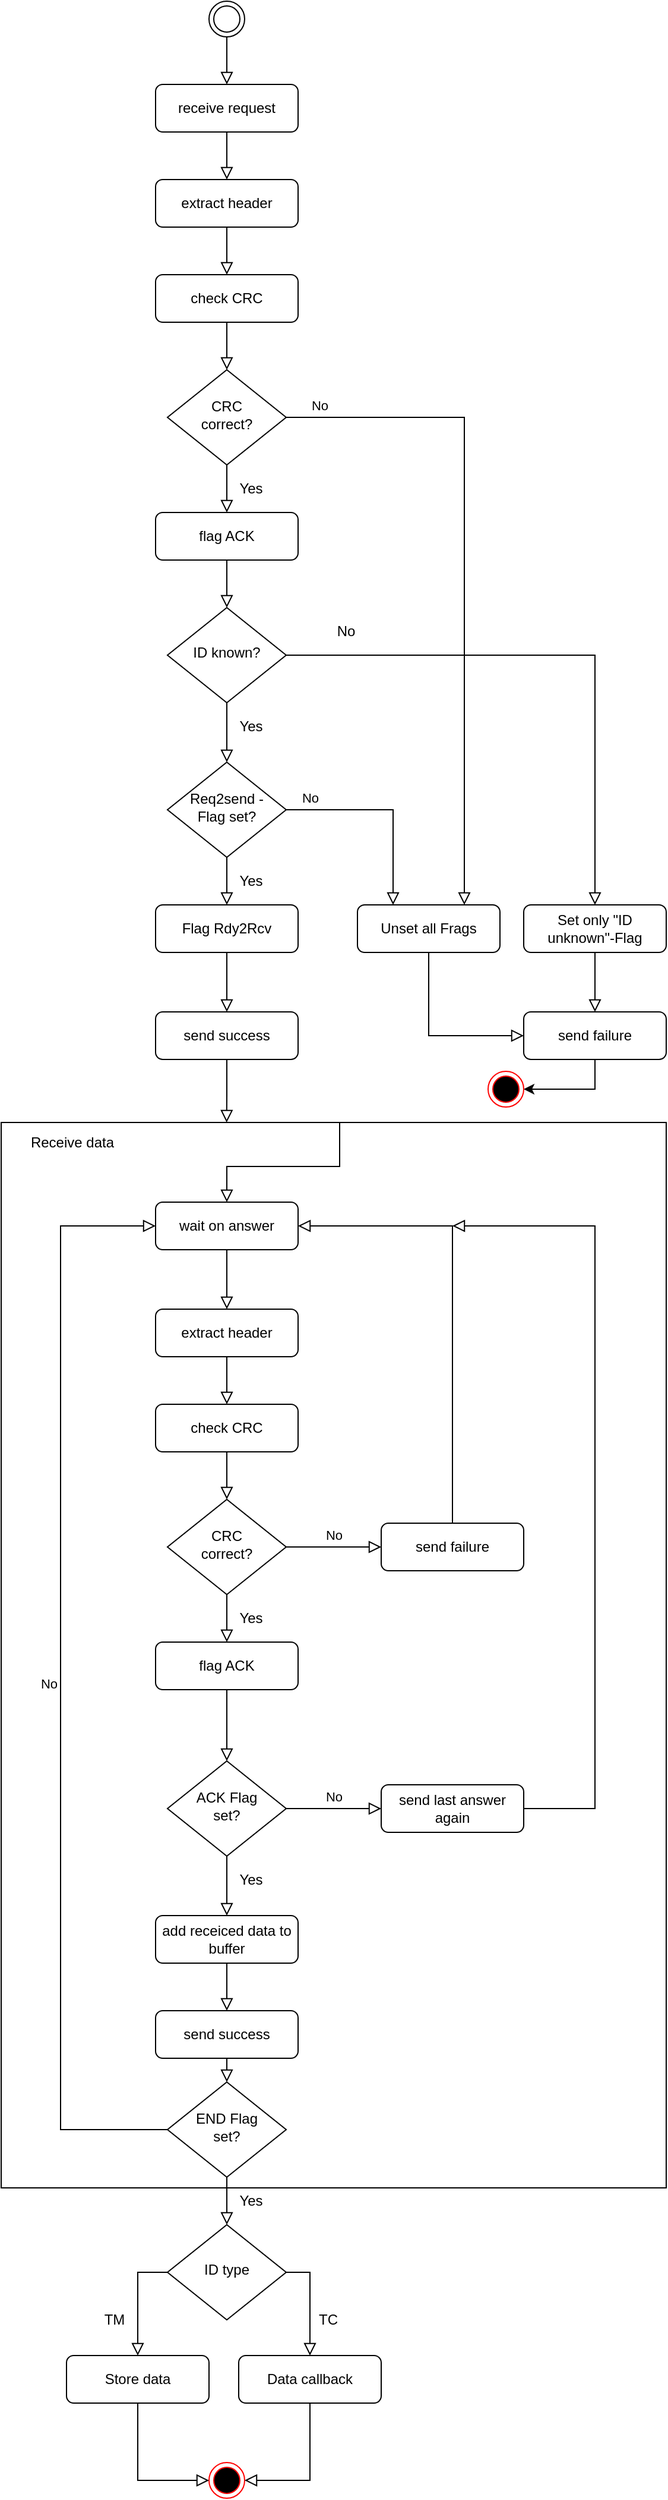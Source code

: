 <mxfile version="12.9.12" type="device"><diagram id="C5RBs43oDa-KdzZeNtuy" name="Page-1"><mxGraphModel dx="666" dy="1620" grid="1" gridSize="10" guides="1" tooltips="1" connect="1" arrows="1" fold="1" page="1" pageScale="1" pageWidth="827" pageHeight="1169" math="0" shadow="0"><root><mxCell id="WIyWlLk6GJQsqaUBKTNV-0"/><mxCell id="WIyWlLk6GJQsqaUBKTNV-1" parent="WIyWlLk6GJQsqaUBKTNV-0"/><mxCell id="WIyWlLk6GJQsqaUBKTNV-2" value="" style="rounded=0;html=1;jettySize=auto;orthogonalLoop=1;fontSize=11;endArrow=block;endFill=0;endSize=8;strokeWidth=1;shadow=0;labelBackgroundColor=none;edgeStyle=orthogonalEdgeStyle;entryX=0.5;entryY=0;entryDx=0;entryDy=0;entryPerimeter=0;" parent="WIyWlLk6GJQsqaUBKTNV-1" source="WIyWlLk6GJQsqaUBKTNV-3" target="x0lvqLqrBU_UgT-Oj1TX-1" edge="1"><mxGeometry relative="1" as="geometry"><mxPoint x="220" y="455" as="targetPoint"/></mxGeometry></mxCell><mxCell id="WIyWlLk6GJQsqaUBKTNV-3" value="receive request" style="rounded=1;whiteSpace=wrap;html=1;fontSize=12;glass=0;strokeWidth=1;shadow=0;" parent="WIyWlLk6GJQsqaUBKTNV-1" vertex="1"><mxGeometry x="160" y="-60" width="120" height="40" as="geometry"/></mxCell><mxCell id="x0lvqLqrBU_UgT-Oj1TX-0" value="" style="rounded=0;html=1;jettySize=auto;orthogonalLoop=1;fontSize=11;endArrow=block;endFill=0;endSize=8;strokeWidth=1;shadow=0;labelBackgroundColor=none;edgeStyle=orthogonalEdgeStyle;entryX=0.5;entryY=0;entryDx=0;entryDy=0;" parent="WIyWlLk6GJQsqaUBKTNV-1" source="x0lvqLqrBU_UgT-Oj1TX-1" target="x0lvqLqrBU_UgT-Oj1TX-3" edge="1"><mxGeometry relative="1" as="geometry"><mxPoint x="250" y="70" as="targetPoint"/></mxGeometry></mxCell><mxCell id="x0lvqLqrBU_UgT-Oj1TX-1" value="extract header" style="rounded=1;whiteSpace=wrap;html=1;fontSize=12;glass=0;strokeWidth=1;shadow=0;" parent="WIyWlLk6GJQsqaUBKTNV-1" vertex="1"><mxGeometry x="160" y="20" width="120" height="40" as="geometry"/></mxCell><mxCell id="x0lvqLqrBU_UgT-Oj1TX-2" value="" style="rounded=0;html=1;jettySize=auto;orthogonalLoop=1;fontSize=11;endArrow=block;endFill=0;endSize=8;strokeWidth=1;shadow=0;labelBackgroundColor=none;edgeStyle=orthogonalEdgeStyle;" parent="WIyWlLk6GJQsqaUBKTNV-1" source="x0lvqLqrBU_UgT-Oj1TX-3" target="x0lvqLqrBU_UgT-Oj1TX-7" edge="1"><mxGeometry relative="1" as="geometry"><mxPoint x="220" y="230" as="targetPoint"/></mxGeometry></mxCell><mxCell id="x0lvqLqrBU_UgT-Oj1TX-3" value="check CRC" style="rounded=1;whiteSpace=wrap;html=1;fontSize=12;glass=0;strokeWidth=1;shadow=0;" parent="WIyWlLk6GJQsqaUBKTNV-1" vertex="1"><mxGeometry x="160" y="100" width="120" height="40" as="geometry"/></mxCell><mxCell id="x0lvqLqrBU_UgT-Oj1TX-6" value="No" style="edgeStyle=orthogonalEdgeStyle;rounded=0;html=1;jettySize=auto;orthogonalLoop=1;fontSize=11;endArrow=block;endFill=0;endSize=8;strokeWidth=1;shadow=0;labelBackgroundColor=none;exitX=1;exitY=0.5;exitDx=0;exitDy=0;" parent="WIyWlLk6GJQsqaUBKTNV-1" source="x0lvqLqrBU_UgT-Oj1TX-7" target="x0lvqLqrBU_UgT-Oj1TX-8" edge="1"><mxGeometry x="-0.9" y="10" relative="1" as="geometry"><mxPoint as="offset"/><Array as="points"><mxPoint x="420" y="220"/></Array></mxGeometry></mxCell><mxCell id="x0lvqLqrBU_UgT-Oj1TX-7" value="CRC &lt;br&gt;correct?" style="rhombus;whiteSpace=wrap;html=1;shadow=0;fontFamily=Helvetica;fontSize=12;align=center;strokeWidth=1;spacing=6;spacingTop=-4;" parent="WIyWlLk6GJQsqaUBKTNV-1" vertex="1"><mxGeometry x="170" y="180" width="100" height="80" as="geometry"/></mxCell><mxCell id="x0lvqLqrBU_UgT-Oj1TX-8" value="Unset all Frags" style="rounded=1;whiteSpace=wrap;html=1;fontSize=12;glass=0;strokeWidth=1;shadow=0;" parent="WIyWlLk6GJQsqaUBKTNV-1" vertex="1"><mxGeometry x="330" y="630" width="120" height="40" as="geometry"/></mxCell><mxCell id="x0lvqLqrBU_UgT-Oj1TX-10" value="" style="rounded=0;html=1;jettySize=auto;orthogonalLoop=1;fontSize=11;endArrow=block;endFill=0;endSize=8;strokeWidth=1;shadow=0;labelBackgroundColor=none;edgeStyle=orthogonalEdgeStyle;exitX=0.5;exitY=1;exitDx=0;exitDy=0;entryX=0.5;entryY=0;entryDx=0;entryDy=0;" parent="WIyWlLk6GJQsqaUBKTNV-1" source="x0lvqLqrBU_UgT-Oj1TX-7" target="x0lvqLqrBU_UgT-Oj1TX-14" edge="1"><mxGeometry relative="1" as="geometry"><mxPoint x="220" y="390" as="targetPoint"/><mxPoint x="219.5" y="340" as="sourcePoint"/></mxGeometry></mxCell><mxCell id="x0lvqLqrBU_UgT-Oj1TX-14" value="flag ACK" style="rounded=1;whiteSpace=wrap;html=1;fontSize=12;glass=0;strokeWidth=1;shadow=0;" parent="WIyWlLk6GJQsqaUBKTNV-1" vertex="1"><mxGeometry x="160" y="300" width="120" height="40" as="geometry"/></mxCell><mxCell id="x0lvqLqrBU_UgT-Oj1TX-15" value="Yes" style="text;html=1;align=center;verticalAlign=middle;resizable=0;points=[];autosize=1;" parent="WIyWlLk6GJQsqaUBKTNV-1" vertex="1"><mxGeometry x="220" y="270" width="40" height="20" as="geometry"/></mxCell><mxCell id="x0lvqLqrBU_UgT-Oj1TX-20" value="No" style="edgeStyle=orthogonalEdgeStyle;rounded=0;html=1;jettySize=auto;orthogonalLoop=1;fontSize=11;endArrow=block;endFill=0;endSize=8;strokeWidth=1;shadow=0;labelBackgroundColor=none;entryX=0.25;entryY=0;entryDx=0;entryDy=0;" parent="WIyWlLk6GJQsqaUBKTNV-1" source="x0lvqLqrBU_UgT-Oj1TX-21" target="x0lvqLqrBU_UgT-Oj1TX-8" edge="1"><mxGeometry x="-0.765" y="10" relative="1" as="geometry"><mxPoint as="offset"/><mxPoint x="320" y="550" as="targetPoint"/></mxGeometry></mxCell><mxCell id="x0lvqLqrBU_UgT-Oj1TX-21" value="Req2send -&lt;br&gt;Flag set?" style="rhombus;whiteSpace=wrap;html=1;shadow=0;fontFamily=Helvetica;fontSize=12;align=center;strokeWidth=1;spacing=6;spacingTop=-4;" parent="WIyWlLk6GJQsqaUBKTNV-1" vertex="1"><mxGeometry x="170" y="510" width="100" height="80" as="geometry"/></mxCell><mxCell id="x0lvqLqrBU_UgT-Oj1TX-23" value="" style="rounded=0;html=1;jettySize=auto;orthogonalLoop=1;fontSize=11;endArrow=block;endFill=0;endSize=8;strokeWidth=1;shadow=0;labelBackgroundColor=none;edgeStyle=orthogonalEdgeStyle;exitX=0.5;exitY=1;exitDx=0;exitDy=0;entryX=0.5;entryY=0;entryDx=0;entryDy=0;" parent="WIyWlLk6GJQsqaUBKTNV-1" source="x0lvqLqrBU_UgT-Oj1TX-21" target="x0lvqLqrBU_UgT-Oj1TX-26" edge="1"><mxGeometry relative="1" as="geometry"><mxPoint x="220" y="660" as="targetPoint"/><mxPoint x="219.5" y="690" as="sourcePoint"/></mxGeometry></mxCell><mxCell id="x0lvqLqrBU_UgT-Oj1TX-24" value="Yes" style="text;html=1;align=center;verticalAlign=middle;resizable=0;points=[];autosize=1;" parent="WIyWlLk6GJQsqaUBKTNV-1" vertex="1"><mxGeometry x="220" y="600" width="40" height="20" as="geometry"/></mxCell><mxCell id="x0lvqLqrBU_UgT-Oj1TX-26" value="Flag Rdy2Rcv" style="rounded=1;whiteSpace=wrap;html=1;fontSize=12;glass=0;strokeWidth=1;shadow=0;" parent="WIyWlLk6GJQsqaUBKTNV-1" vertex="1"><mxGeometry x="160" y="630" width="120" height="40" as="geometry"/></mxCell><mxCell id="x0lvqLqrBU_UgT-Oj1TX-43" value="" style="rounded=0;html=1;jettySize=auto;orthogonalLoop=1;fontSize=11;endArrow=block;endFill=0;endSize=8;strokeWidth=1;shadow=0;labelBackgroundColor=none;edgeStyle=orthogonalEdgeStyle;exitX=0.5;exitY=1;exitDx=0;exitDy=0;entryX=0;entryY=0.5;entryDx=0;entryDy=0;" parent="WIyWlLk6GJQsqaUBKTNV-1" source="x0lvqLqrBU_UgT-Oj1TX-8" target="x0lvqLqrBU_UgT-Oj1TX-44" edge="1"><mxGeometry relative="1" as="geometry"><mxPoint x="390" y="710" as="targetPoint"/><mxPoint x="250" y="500" as="sourcePoint"/><Array as="points"><mxPoint x="390" y="710"/><mxPoint x="390" y="710"/></Array></mxGeometry></mxCell><mxCell id="x0lvqLqrBU_UgT-Oj1TX-52" value="" style="edgeStyle=orthogonalEdgeStyle;rounded=0;orthogonalLoop=1;jettySize=auto;html=1;entryX=0;entryY=0.5;entryDx=0;entryDy=0;" parent="WIyWlLk6GJQsqaUBKTNV-1" source="x0lvqLqrBU_UgT-Oj1TX-44" target="x0lvqLqrBU_UgT-Oj1TX-102" edge="1"><mxGeometry relative="1" as="geometry"><mxPoint x="630" y="740" as="targetPoint"/></mxGeometry></mxCell><mxCell id="x0lvqLqrBU_UgT-Oj1TX-44" value="send failure" style="rounded=1;whiteSpace=wrap;html=1;fontSize=12;glass=0;strokeWidth=1;shadow=0;" parent="WIyWlLk6GJQsqaUBKTNV-1" vertex="1"><mxGeometry x="470" y="720" width="120" height="40" as="geometry"/></mxCell><mxCell id="x0lvqLqrBU_UgT-Oj1TX-45" value="send success" style="rounded=1;whiteSpace=wrap;html=1;fontSize=12;glass=0;strokeWidth=1;shadow=0;" parent="WIyWlLk6GJQsqaUBKTNV-1" vertex="1"><mxGeometry x="160" y="720" width="120" height="40" as="geometry"/></mxCell><mxCell id="x0lvqLqrBU_UgT-Oj1TX-46" value="" style="rounded=0;html=1;jettySize=auto;orthogonalLoop=1;fontSize=11;endArrow=block;endFill=0;endSize=8;strokeWidth=1;shadow=0;labelBackgroundColor=none;edgeStyle=orthogonalEdgeStyle;exitX=0.5;exitY=1;exitDx=0;exitDy=0;entryX=0.5;entryY=0;entryDx=0;entryDy=0;" parent="WIyWlLk6GJQsqaUBKTNV-1" source="x0lvqLqrBU_UgT-Oj1TX-26" target="x0lvqLqrBU_UgT-Oj1TX-45" edge="1"><mxGeometry relative="1" as="geometry"><mxPoint x="400" y="730" as="targetPoint"/><mxPoint x="400" y="680" as="sourcePoint"/></mxGeometry></mxCell><mxCell id="x0lvqLqrBU_UgT-Oj1TX-49" value="wait on answer" style="rounded=1;whiteSpace=wrap;html=1;fontSize=12;glass=0;strokeWidth=1;shadow=0;" parent="WIyWlLk6GJQsqaUBKTNV-1" vertex="1"><mxGeometry x="160" y="880" width="120" height="40" as="geometry"/></mxCell><mxCell id="x0lvqLqrBU_UgT-Oj1TX-50" value="" style="rounded=0;html=1;jettySize=auto;orthogonalLoop=1;fontSize=11;endArrow=block;endFill=0;endSize=8;strokeWidth=1;shadow=0;labelBackgroundColor=none;edgeStyle=orthogonalEdgeStyle;exitX=0.5;exitY=1;exitDx=0;exitDy=0;entryX=0.339;entryY=0;entryDx=0;entryDy=0;entryPerimeter=0;" parent="WIyWlLk6GJQsqaUBKTNV-1" source="x0lvqLqrBU_UgT-Oj1TX-45" target="x0lvqLqrBU_UgT-Oj1TX-92" edge="1"><mxGeometry relative="1" as="geometry"><mxPoint x="220" y="850" as="targetPoint"/><mxPoint x="400" y="680" as="sourcePoint"/><Array as="points"><mxPoint x="220" y="790"/></Array></mxGeometry></mxCell><mxCell id="x0lvqLqrBU_UgT-Oj1TX-54" value="" style="rounded=0;html=1;jettySize=auto;orthogonalLoop=1;fontSize=11;endArrow=block;endFill=0;endSize=8;strokeWidth=1;shadow=0;labelBackgroundColor=none;edgeStyle=orthogonalEdgeStyle;entryX=0.5;entryY=0;entryDx=0;entryDy=0;" parent="WIyWlLk6GJQsqaUBKTNV-1" source="x0lvqLqrBU_UgT-Oj1TX-55" target="x0lvqLqrBU_UgT-Oj1TX-57" edge="1"><mxGeometry relative="1" as="geometry"><mxPoint x="250" y="1020" as="targetPoint"/></mxGeometry></mxCell><mxCell id="x0lvqLqrBU_UgT-Oj1TX-55" value="extract header" style="rounded=1;whiteSpace=wrap;html=1;fontSize=12;glass=0;strokeWidth=1;shadow=0;" parent="WIyWlLk6GJQsqaUBKTNV-1" vertex="1"><mxGeometry x="160" y="970" width="120" height="40" as="geometry"/></mxCell><mxCell id="x0lvqLqrBU_UgT-Oj1TX-56" value="" style="rounded=0;html=1;jettySize=auto;orthogonalLoop=1;fontSize=11;endArrow=block;endFill=0;endSize=8;strokeWidth=1;shadow=0;labelBackgroundColor=none;edgeStyle=orthogonalEdgeStyle;" parent="WIyWlLk6GJQsqaUBKTNV-1" source="x0lvqLqrBU_UgT-Oj1TX-57" target="x0lvqLqrBU_UgT-Oj1TX-58" edge="1"><mxGeometry relative="1" as="geometry"><mxPoint x="220" y="1180" as="targetPoint"/></mxGeometry></mxCell><mxCell id="x0lvqLqrBU_UgT-Oj1TX-57" value="check CRC" style="rounded=1;whiteSpace=wrap;html=1;fontSize=12;glass=0;strokeWidth=1;shadow=0;" parent="WIyWlLk6GJQsqaUBKTNV-1" vertex="1"><mxGeometry x="160" y="1050" width="120" height="40" as="geometry"/></mxCell><mxCell id="x0lvqLqrBU_UgT-Oj1TX-58" value="CRC &lt;br&gt;correct?" style="rhombus;whiteSpace=wrap;html=1;shadow=0;fontFamily=Helvetica;fontSize=12;align=center;strokeWidth=1;spacing=6;spacingTop=-4;" parent="WIyWlLk6GJQsqaUBKTNV-1" vertex="1"><mxGeometry x="170" y="1130" width="100" height="80" as="geometry"/></mxCell><mxCell id="x0lvqLqrBU_UgT-Oj1TX-59" value="" style="rounded=0;html=1;jettySize=auto;orthogonalLoop=1;fontSize=11;endArrow=block;endFill=0;endSize=8;strokeWidth=1;shadow=0;labelBackgroundColor=none;edgeStyle=orthogonalEdgeStyle;exitX=0.5;exitY=1;exitDx=0;exitDy=0;entryX=0.5;entryY=0;entryDx=0;entryDy=0;" parent="WIyWlLk6GJQsqaUBKTNV-1" source="x0lvqLqrBU_UgT-Oj1TX-58" target="x0lvqLqrBU_UgT-Oj1TX-61" edge="1"><mxGeometry relative="1" as="geometry"><mxPoint x="220" y="1340" as="targetPoint"/><mxPoint x="219.5" y="1290" as="sourcePoint"/></mxGeometry></mxCell><mxCell id="x0lvqLqrBU_UgT-Oj1TX-60" value="" style="rounded=0;html=1;jettySize=auto;orthogonalLoop=1;fontSize=11;endArrow=block;endFill=0;endSize=8;strokeWidth=1;shadow=0;labelBackgroundColor=none;edgeStyle=orthogonalEdgeStyle;entryX=0.5;entryY=0;entryDx=0;entryDy=0;" parent="WIyWlLk6GJQsqaUBKTNV-1" source="x0lvqLqrBU_UgT-Oj1TX-61" target="x0lvqLqrBU_UgT-Oj1TX-67" edge="1"><mxGeometry relative="1" as="geometry"><mxPoint x="220" y="1340" as="targetPoint"/></mxGeometry></mxCell><mxCell id="x0lvqLqrBU_UgT-Oj1TX-61" value="flag ACK" style="rounded=1;whiteSpace=wrap;html=1;fontSize=12;glass=0;strokeWidth=1;shadow=0;" parent="WIyWlLk6GJQsqaUBKTNV-1" vertex="1"><mxGeometry x="160" y="1250" width="120" height="40" as="geometry"/></mxCell><mxCell id="x0lvqLqrBU_UgT-Oj1TX-62" value="Yes" style="text;html=1;align=center;verticalAlign=middle;resizable=0;points=[];autosize=1;" parent="WIyWlLk6GJQsqaUBKTNV-1" vertex="1"><mxGeometry x="220" y="1220" width="40" height="20" as="geometry"/></mxCell><mxCell id="x0lvqLqrBU_UgT-Oj1TX-63" value="" style="rounded=0;html=1;jettySize=auto;orthogonalLoop=1;fontSize=11;endArrow=block;endFill=0;endSize=8;strokeWidth=1;shadow=0;labelBackgroundColor=none;edgeStyle=orthogonalEdgeStyle;exitX=0.5;exitY=1;exitDx=0;exitDy=0;entryX=0.5;entryY=0;entryDx=0;entryDy=0;" parent="WIyWlLk6GJQsqaUBKTNV-1" source="x0lvqLqrBU_UgT-Oj1TX-49" target="x0lvqLqrBU_UgT-Oj1TX-55" edge="1"><mxGeometry relative="1" as="geometry"><mxPoint x="230" y="890" as="targetPoint"/><mxPoint x="230" y="840" as="sourcePoint"/></mxGeometry></mxCell><mxCell id="x0lvqLqrBU_UgT-Oj1TX-66" value="No" style="edgeStyle=orthogonalEdgeStyle;rounded=0;html=1;jettySize=auto;orthogonalLoop=1;fontSize=11;endArrow=block;endFill=0;endSize=8;strokeWidth=1;shadow=0;labelBackgroundColor=none;entryX=0;entryY=0.5;entryDx=0;entryDy=0;" parent="WIyWlLk6GJQsqaUBKTNV-1" source="x0lvqLqrBU_UgT-Oj1TX-67" target="x0lvqLqrBU_UgT-Oj1TX-71" edge="1"><mxGeometry y="10" relative="1" as="geometry"><mxPoint as="offset"/><mxPoint x="360" y="1470" as="targetPoint"/></mxGeometry></mxCell><mxCell id="x0lvqLqrBU_UgT-Oj1TX-67" value="ACK Flag &lt;br&gt;set?" style="rhombus;whiteSpace=wrap;html=1;shadow=0;fontFamily=Helvetica;fontSize=12;align=center;strokeWidth=1;spacing=6;spacingTop=-4;" parent="WIyWlLk6GJQsqaUBKTNV-1" vertex="1"><mxGeometry x="170" y="1350" width="100" height="80" as="geometry"/></mxCell><mxCell id="x0lvqLqrBU_UgT-Oj1TX-68" value="" style="rounded=0;html=1;jettySize=auto;orthogonalLoop=1;fontSize=11;endArrow=block;endFill=0;endSize=8;strokeWidth=1;shadow=0;labelBackgroundColor=none;edgeStyle=orthogonalEdgeStyle;exitX=0.5;exitY=1;exitDx=0;exitDy=0;entryX=0.5;entryY=0;entryDx=0;entryDy=0;" parent="WIyWlLk6GJQsqaUBKTNV-1" source="x0lvqLqrBU_UgT-Oj1TX-67" target="x0lvqLqrBU_UgT-Oj1TX-70" edge="1"><mxGeometry relative="1" as="geometry"><mxPoint x="220" y="1470" as="targetPoint"/><mxPoint x="219.5" y="1530" as="sourcePoint"/></mxGeometry></mxCell><mxCell id="x0lvqLqrBU_UgT-Oj1TX-69" value="Yes" style="text;html=1;align=center;verticalAlign=middle;resizable=0;points=[];autosize=1;" parent="WIyWlLk6GJQsqaUBKTNV-1" vertex="1"><mxGeometry x="220" y="1440" width="40" height="20" as="geometry"/></mxCell><mxCell id="x0lvqLqrBU_UgT-Oj1TX-70" value="add receiced data to buffer" style="rounded=1;whiteSpace=wrap;html=1;fontSize=12;glass=0;strokeWidth=1;shadow=0;" parent="WIyWlLk6GJQsqaUBKTNV-1" vertex="1"><mxGeometry x="160" y="1480" width="120" height="40" as="geometry"/></mxCell><mxCell id="x0lvqLqrBU_UgT-Oj1TX-71" value="send last answer again" style="rounded=1;whiteSpace=wrap;html=1;fontSize=12;glass=0;strokeWidth=1;shadow=0;" parent="WIyWlLk6GJQsqaUBKTNV-1" vertex="1"><mxGeometry x="350" y="1370" width="120" height="40" as="geometry"/></mxCell><mxCell id="x0lvqLqrBU_UgT-Oj1TX-72" value="" style="rounded=0;html=1;jettySize=auto;orthogonalLoop=1;fontSize=11;endArrow=block;endFill=0;endSize=8;strokeWidth=1;shadow=0;labelBackgroundColor=none;edgeStyle=orthogonalEdgeStyle;exitX=1;exitY=0.5;exitDx=0;exitDy=0;" parent="WIyWlLk6GJQsqaUBKTNV-1" source="x0lvqLqrBU_UgT-Oj1TX-71" edge="1"><mxGeometry relative="1" as="geometry"><mxPoint x="410" y="900" as="targetPoint"/><mxPoint x="230" y="1100" as="sourcePoint"/><Array as="points"><mxPoint x="530" y="1390"/><mxPoint x="530" y="900"/></Array></mxGeometry></mxCell><mxCell id="x0lvqLqrBU_UgT-Oj1TX-74" value="END Flag &lt;br&gt;set?" style="rhombus;whiteSpace=wrap;html=1;shadow=0;fontFamily=Helvetica;fontSize=12;align=center;strokeWidth=1;spacing=6;spacingTop=-4;" parent="WIyWlLk6GJQsqaUBKTNV-1" vertex="1"><mxGeometry x="170" y="1620" width="100" height="80" as="geometry"/></mxCell><mxCell id="x0lvqLqrBU_UgT-Oj1TX-79" value="No" style="edgeStyle=orthogonalEdgeStyle;rounded=0;html=1;jettySize=auto;orthogonalLoop=1;fontSize=11;endArrow=block;endFill=0;endSize=8;strokeWidth=1;shadow=0;labelBackgroundColor=none;exitX=0;exitY=0.5;exitDx=0;exitDy=0;entryX=0;entryY=0.5;entryDx=0;entryDy=0;" parent="WIyWlLk6GJQsqaUBKTNV-1" source="x0lvqLqrBU_UgT-Oj1TX-74" target="x0lvqLqrBU_UgT-Oj1TX-49" edge="1"><mxGeometry y="10" relative="1" as="geometry"><mxPoint as="offset"/><mxPoint x="80" y="900" as="targetPoint"/><mxPoint x="80" y="1599.5" as="sourcePoint"/><Array as="points"><mxPoint x="80" y="1660"/><mxPoint x="80" y="900"/></Array></mxGeometry></mxCell><mxCell id="x0lvqLqrBU_UgT-Oj1TX-80" value="No" style="edgeStyle=orthogonalEdgeStyle;rounded=0;html=1;jettySize=auto;orthogonalLoop=1;fontSize=11;endArrow=block;endFill=0;endSize=8;strokeWidth=1;shadow=0;labelBackgroundColor=none;exitX=1;exitY=0.5;exitDx=0;exitDy=0;entryX=0;entryY=0.5;entryDx=0;entryDy=0;" parent="WIyWlLk6GJQsqaUBKTNV-1" source="x0lvqLqrBU_UgT-Oj1TX-58" target="x0lvqLqrBU_UgT-Oj1TX-81" edge="1"><mxGeometry y="10" relative="1" as="geometry"><mxPoint as="offset"/><mxPoint x="340" y="1070" as="targetPoint"/><mxPoint x="280" y="1400" as="sourcePoint"/></mxGeometry></mxCell><mxCell id="x0lvqLqrBU_UgT-Oj1TX-81" value="send failure" style="rounded=1;whiteSpace=wrap;html=1;fontSize=12;glass=0;strokeWidth=1;shadow=0;" parent="WIyWlLk6GJQsqaUBKTNV-1" vertex="1"><mxGeometry x="350" y="1150" width="120" height="40" as="geometry"/></mxCell><mxCell id="x0lvqLqrBU_UgT-Oj1TX-82" value="" style="rounded=0;html=1;jettySize=auto;orthogonalLoop=1;fontSize=11;endArrow=block;endFill=0;endSize=8;strokeWidth=1;shadow=0;labelBackgroundColor=none;edgeStyle=orthogonalEdgeStyle;exitX=0.5;exitY=0;exitDx=0;exitDy=0;entryX=1;entryY=0.5;entryDx=0;entryDy=0;" parent="WIyWlLk6GJQsqaUBKTNV-1" source="x0lvqLqrBU_UgT-Oj1TX-81" target="x0lvqLqrBU_UgT-Oj1TX-49" edge="1"><mxGeometry relative="1" as="geometry"><mxPoint x="400" y="800" as="targetPoint"/><mxPoint x="400" y="750" as="sourcePoint"/></mxGeometry></mxCell><mxCell id="x0lvqLqrBU_UgT-Oj1TX-84" value="send success" style="rounded=1;whiteSpace=wrap;html=1;fontSize=12;glass=0;strokeWidth=1;shadow=0;" parent="WIyWlLk6GJQsqaUBKTNV-1" vertex="1"><mxGeometry x="160" y="1560" width="120" height="40" as="geometry"/></mxCell><mxCell id="x0lvqLqrBU_UgT-Oj1TX-85" value="" style="rounded=0;html=1;jettySize=auto;orthogonalLoop=1;fontSize=11;endArrow=block;endFill=0;endSize=8;strokeWidth=1;shadow=0;labelBackgroundColor=none;edgeStyle=orthogonalEdgeStyle;entryX=0.5;entryY=0;entryDx=0;entryDy=0;exitX=0.5;exitY=1;exitDx=0;exitDy=0;" parent="WIyWlLk6GJQsqaUBKTNV-1" source="x0lvqLqrBU_UgT-Oj1TX-70" target="x0lvqLqrBU_UgT-Oj1TX-84" edge="1"><mxGeometry relative="1" as="geometry"><mxPoint x="230" y="1360" as="targetPoint"/><mxPoint x="230" y="1300" as="sourcePoint"/></mxGeometry></mxCell><mxCell id="x0lvqLqrBU_UgT-Oj1TX-86" value="" style="rounded=0;html=1;jettySize=auto;orthogonalLoop=1;fontSize=11;endArrow=block;endFill=0;endSize=8;strokeWidth=1;shadow=0;labelBackgroundColor=none;edgeStyle=orthogonalEdgeStyle;entryX=0.5;entryY=0;entryDx=0;entryDy=0;exitX=0.5;exitY=1;exitDx=0;exitDy=0;" parent="WIyWlLk6GJQsqaUBKTNV-1" source="x0lvqLqrBU_UgT-Oj1TX-84" target="x0lvqLqrBU_UgT-Oj1TX-74" edge="1"><mxGeometry relative="1" as="geometry"><mxPoint x="230" y="1570" as="targetPoint"/><mxPoint x="230" y="1530" as="sourcePoint"/></mxGeometry></mxCell><mxCell id="x0lvqLqrBU_UgT-Oj1TX-90" value="Yes" style="text;html=1;align=center;verticalAlign=middle;resizable=0;points=[];autosize=1;" parent="WIyWlLk6GJQsqaUBKTNV-1" vertex="1"><mxGeometry x="220" y="1710" width="40" height="20" as="geometry"/></mxCell><mxCell id="x0lvqLqrBU_UgT-Oj1TX-92" value="" style="rounded=0;whiteSpace=wrap;html=1;fillColor=none;" parent="WIyWlLk6GJQsqaUBKTNV-1" vertex="1"><mxGeometry x="30" y="813" width="560" height="896" as="geometry"/></mxCell><mxCell id="x0lvqLqrBU_UgT-Oj1TX-96" value="" style="rounded=0;html=1;jettySize=auto;orthogonalLoop=1;fontSize=11;endArrow=block;endFill=0;endSize=8;strokeWidth=1;shadow=0;labelBackgroundColor=none;edgeStyle=orthogonalEdgeStyle;exitX=0.5;exitY=0;exitDx=0;exitDy=0;" parent="WIyWlLk6GJQsqaUBKTNV-1" source="x0lvqLqrBU_UgT-Oj1TX-92" edge="1"><mxGeometry relative="1" as="geometry"><mxPoint x="220" y="880" as="targetPoint"/><mxPoint x="269" y="830" as="sourcePoint"/><Array as="points"><mxPoint x="315" y="850"/><mxPoint x="220" y="850"/></Array></mxGeometry></mxCell><mxCell id="x0lvqLqrBU_UgT-Oj1TX-97" value="Receive data" style="text;html=1;strokeColor=none;fillColor=none;align=center;verticalAlign=middle;whiteSpace=wrap;rounded=0;" parent="WIyWlLk6GJQsqaUBKTNV-1" vertex="1"><mxGeometry x="40" y="820" width="100" height="20" as="geometry"/></mxCell><mxCell id="x0lvqLqrBU_UgT-Oj1TX-101" value="" style="ellipse;html=1;shape=endState;fillColor=#000000;strokeColor=#ff0000;" parent="WIyWlLk6GJQsqaUBKTNV-1" vertex="1"><mxGeometry x="205" y="1940" width="30" height="30" as="geometry"/></mxCell><mxCell id="x0lvqLqrBU_UgT-Oj1TX-102" value="" style="ellipse;html=1;shape=endState;fillColor=#000000;strokeColor=#ff0000;rotation=-180;" parent="WIyWlLk6GJQsqaUBKTNV-1" vertex="1"><mxGeometry x="440" y="770" width="30" height="30" as="geometry"/></mxCell><mxCell id="x0lvqLqrBU_UgT-Oj1TX-105" value="" style="ellipse;shape=doubleEllipse;html=1;dashed=0;whitespace=wrap;aspect=fixed;fillColor=none;" parent="WIyWlLk6GJQsqaUBKTNV-1" vertex="1"><mxGeometry x="205" y="-130" width="30" height="30" as="geometry"/></mxCell><mxCell id="x0lvqLqrBU_UgT-Oj1TX-106" value="" style="rounded=0;html=1;jettySize=auto;orthogonalLoop=1;fontSize=11;endArrow=block;endFill=0;endSize=8;strokeWidth=1;shadow=0;labelBackgroundColor=none;edgeStyle=orthogonalEdgeStyle;exitX=0.5;exitY=1;exitDx=0;exitDy=0;" parent="WIyWlLk6GJQsqaUBKTNV-1" source="x0lvqLqrBU_UgT-Oj1TX-105" edge="1"><mxGeometry relative="1" as="geometry"><mxPoint x="220" y="-60" as="targetPoint"/><mxPoint x="230" y="70" as="sourcePoint"/></mxGeometry></mxCell><mxCell id="x0lvqLqrBU_UgT-Oj1TX-108" value="" style="rounded=0;html=1;jettySize=auto;orthogonalLoop=1;fontSize=11;endArrow=block;endFill=0;endSize=8;strokeWidth=1;shadow=0;labelBackgroundColor=none;edgeStyle=orthogonalEdgeStyle;entryX=0.5;entryY=0;entryDx=0;entryDy=0;exitX=0.5;exitY=1;exitDx=0;exitDy=0;" parent="WIyWlLk6GJQsqaUBKTNV-1" source="x0lvqLqrBU_UgT-Oj1TX-74" target="x0lvqLqrBU_UgT-Oj1TX-109" edge="1"><mxGeometry relative="1" as="geometry"><mxPoint x="150" y="1794" as="targetPoint"/><mxPoint x="150" y="1754" as="sourcePoint"/></mxGeometry></mxCell><mxCell id="x0lvqLqrBU_UgT-Oj1TX-109" value="ID type" style="rhombus;whiteSpace=wrap;html=1;shadow=0;fontFamily=Helvetica;fontSize=12;align=center;strokeWidth=1;spacing=6;spacingTop=-4;" parent="WIyWlLk6GJQsqaUBKTNV-1" vertex="1"><mxGeometry x="170" y="1740" width="100" height="80" as="geometry"/></mxCell><mxCell id="x0lvqLqrBU_UgT-Oj1TX-110" value="" style="rounded=0;html=1;jettySize=auto;orthogonalLoop=1;fontSize=11;endArrow=block;endFill=0;endSize=8;strokeWidth=1;shadow=0;labelBackgroundColor=none;edgeStyle=orthogonalEdgeStyle;exitX=1;exitY=0.5;exitDx=0;exitDy=0;entryX=0.5;entryY=0;entryDx=0;entryDy=0;" parent="WIyWlLk6GJQsqaUBKTNV-1" source="x0lvqLqrBU_UgT-Oj1TX-109" target="x0lvqLqrBU_UgT-Oj1TX-117" edge="1"><mxGeometry relative="1" as="geometry"><mxPoint x="330" y="1780" as="targetPoint"/><mxPoint x="230" y="1710" as="sourcePoint"/></mxGeometry></mxCell><mxCell id="x0lvqLqrBU_UgT-Oj1TX-111" value="" style="rounded=0;html=1;jettySize=auto;orthogonalLoop=1;fontSize=11;endArrow=block;endFill=0;endSize=8;strokeWidth=1;shadow=0;labelBackgroundColor=none;edgeStyle=orthogonalEdgeStyle;exitX=0;exitY=0.5;exitDx=0;exitDy=0;entryX=0.5;entryY=0;entryDx=0;entryDy=0;" parent="WIyWlLk6GJQsqaUBKTNV-1" source="x0lvqLqrBU_UgT-Oj1TX-109" target="x0lvqLqrBU_UgT-Oj1TX-116" edge="1"><mxGeometry relative="1" as="geometry"><mxPoint x="110" y="1780" as="targetPoint"/><mxPoint x="280" y="1790" as="sourcePoint"/></mxGeometry></mxCell><mxCell id="x0lvqLqrBU_UgT-Oj1TX-113" value="TM" style="text;html=1;align=center;verticalAlign=middle;resizable=0;points=[];autosize=1;" parent="WIyWlLk6GJQsqaUBKTNV-1" vertex="1"><mxGeometry x="110" y="1810" width="30" height="20" as="geometry"/></mxCell><mxCell id="x0lvqLqrBU_UgT-Oj1TX-114" value="TC" style="text;html=1;align=center;verticalAlign=middle;resizable=0;points=[];autosize=1;" parent="WIyWlLk6GJQsqaUBKTNV-1" vertex="1"><mxGeometry x="290" y="1810" width="30" height="20" as="geometry"/></mxCell><mxCell id="x0lvqLqrBU_UgT-Oj1TX-116" value="Store data" style="rounded=1;whiteSpace=wrap;html=1;fontSize=12;glass=0;strokeWidth=1;shadow=0;" parent="WIyWlLk6GJQsqaUBKTNV-1" vertex="1"><mxGeometry x="85" y="1850" width="120" height="40" as="geometry"/></mxCell><mxCell id="x0lvqLqrBU_UgT-Oj1TX-117" value="Data callback" style="rounded=1;whiteSpace=wrap;html=1;fontSize=12;glass=0;strokeWidth=1;shadow=0;" parent="WIyWlLk6GJQsqaUBKTNV-1" vertex="1"><mxGeometry x="230" y="1850" width="120" height="40" as="geometry"/></mxCell><mxCell id="x0lvqLqrBU_UgT-Oj1TX-118" value="" style="rounded=0;html=1;jettySize=auto;orthogonalLoop=1;fontSize=11;endArrow=block;endFill=0;endSize=8;strokeWidth=1;shadow=0;labelBackgroundColor=none;edgeStyle=orthogonalEdgeStyle;exitX=0.5;exitY=1;exitDx=0;exitDy=0;entryX=1;entryY=0.5;entryDx=0;entryDy=0;" parent="WIyWlLk6GJQsqaUBKTNV-1" source="x0lvqLqrBU_UgT-Oj1TX-117" target="x0lvqLqrBU_UgT-Oj1TX-101" edge="1"><mxGeometry relative="1" as="geometry"><mxPoint x="300" y="1860" as="targetPoint"/><mxPoint x="280" y="1790" as="sourcePoint"/></mxGeometry></mxCell><mxCell id="x0lvqLqrBU_UgT-Oj1TX-119" value="" style="rounded=0;html=1;jettySize=auto;orthogonalLoop=1;fontSize=11;endArrow=block;endFill=0;endSize=8;strokeWidth=1;shadow=0;labelBackgroundColor=none;edgeStyle=orthogonalEdgeStyle;exitX=0.5;exitY=1;exitDx=0;exitDy=0;entryX=0;entryY=0.5;entryDx=0;entryDy=0;" parent="WIyWlLk6GJQsqaUBKTNV-1" source="x0lvqLqrBU_UgT-Oj1TX-116" target="x0lvqLqrBU_UgT-Oj1TX-101" edge="1"><mxGeometry relative="1" as="geometry"><mxPoint x="245" y="1965" as="targetPoint"/><mxPoint x="300" y="1900" as="sourcePoint"/></mxGeometry></mxCell><mxCell id="DC_BM_Z26H_7DEuVp20w-3" value="ID known?" style="rhombus;whiteSpace=wrap;html=1;shadow=0;fontFamily=Helvetica;fontSize=12;align=center;strokeWidth=1;spacing=6;spacingTop=-4;" vertex="1" parent="WIyWlLk6GJQsqaUBKTNV-1"><mxGeometry x="170" y="380" width="100" height="80" as="geometry"/></mxCell><mxCell id="DC_BM_Z26H_7DEuVp20w-4" value="" style="rounded=0;html=1;jettySize=auto;orthogonalLoop=1;fontSize=11;endArrow=block;endFill=0;endSize=8;strokeWidth=1;shadow=0;labelBackgroundColor=none;edgeStyle=orthogonalEdgeStyle;exitX=0.5;exitY=1;exitDx=0;exitDy=0;entryX=0.5;entryY=0;entryDx=0;entryDy=0;" edge="1" parent="WIyWlLk6GJQsqaUBKTNV-1" source="DC_BM_Z26H_7DEuVp20w-3" target="x0lvqLqrBU_UgT-Oj1TX-21"><mxGeometry relative="1" as="geometry"><mxPoint x="220" y="420" as="targetPoint"/><mxPoint x="219.5" y="460" as="sourcePoint"/></mxGeometry></mxCell><mxCell id="DC_BM_Z26H_7DEuVp20w-6" value="Yes" style="text;html=1;align=center;verticalAlign=middle;resizable=0;points=[];autosize=1;" vertex="1" parent="WIyWlLk6GJQsqaUBKTNV-1"><mxGeometry x="220" y="470" width="40" height="20" as="geometry"/></mxCell><mxCell id="DC_BM_Z26H_7DEuVp20w-7" value="" style="rounded=0;html=1;jettySize=auto;orthogonalLoop=1;fontSize=11;endArrow=block;endFill=0;endSize=8;strokeWidth=1;shadow=0;labelBackgroundColor=none;edgeStyle=orthogonalEdgeStyle;exitX=0.5;exitY=1;exitDx=0;exitDy=0;entryX=0.5;entryY=0;entryDx=0;entryDy=0;" edge="1" parent="WIyWlLk6GJQsqaUBKTNV-1" source="x0lvqLqrBU_UgT-Oj1TX-14" target="DC_BM_Z26H_7DEuVp20w-3"><mxGeometry relative="1" as="geometry"><mxPoint x="270" y="390" as="targetPoint"/><mxPoint x="270" y="350" as="sourcePoint"/></mxGeometry></mxCell><mxCell id="DC_BM_Z26H_7DEuVp20w-9" value="" style="rounded=0;html=1;jettySize=auto;orthogonalLoop=1;fontSize=11;endArrow=block;endFill=0;endSize=8;strokeWidth=1;shadow=0;labelBackgroundColor=none;edgeStyle=orthogonalEdgeStyle;exitX=1;exitY=0.5;exitDx=0;exitDy=0;entryX=0.5;entryY=0;entryDx=0;entryDy=0;" edge="1" parent="WIyWlLk6GJQsqaUBKTNV-1" source="DC_BM_Z26H_7DEuVp20w-3" target="DC_BM_Z26H_7DEuVp20w-12"><mxGeometry relative="1" as="geometry"><mxPoint x="530" y="630" as="targetPoint"/><mxPoint x="230" y="270" as="sourcePoint"/></mxGeometry></mxCell><mxCell id="DC_BM_Z26H_7DEuVp20w-10" value="No" style="text;html=1;align=center;verticalAlign=middle;resizable=0;points=[];autosize=1;" vertex="1" parent="WIyWlLk6GJQsqaUBKTNV-1"><mxGeometry x="305" y="390" width="30" height="20" as="geometry"/></mxCell><mxCell id="DC_BM_Z26H_7DEuVp20w-12" value="Set only &quot;ID unknown&quot;-Flag" style="rounded=1;whiteSpace=wrap;html=1;fontSize=12;glass=0;strokeWidth=1;shadow=0;" vertex="1" parent="WIyWlLk6GJQsqaUBKTNV-1"><mxGeometry x="470" y="630" width="120" height="40" as="geometry"/></mxCell><mxCell id="DC_BM_Z26H_7DEuVp20w-13" value="" style="rounded=0;html=1;jettySize=auto;orthogonalLoop=1;fontSize=11;endArrow=block;endFill=0;endSize=8;strokeWidth=1;shadow=0;labelBackgroundColor=none;edgeStyle=orthogonalEdgeStyle;exitX=0.5;exitY=1;exitDx=0;exitDy=0;entryX=0.5;entryY=0;entryDx=0;entryDy=0;" edge="1" parent="WIyWlLk6GJQsqaUBKTNV-1" source="DC_BM_Z26H_7DEuVp20w-12" target="x0lvqLqrBU_UgT-Oj1TX-44"><mxGeometry relative="1" as="geometry"><mxPoint x="530" y="700" as="targetPoint"/><mxPoint x="400" y="680" as="sourcePoint"/><Array as="points"/></mxGeometry></mxCell></root></mxGraphModel></diagram></mxfile>
